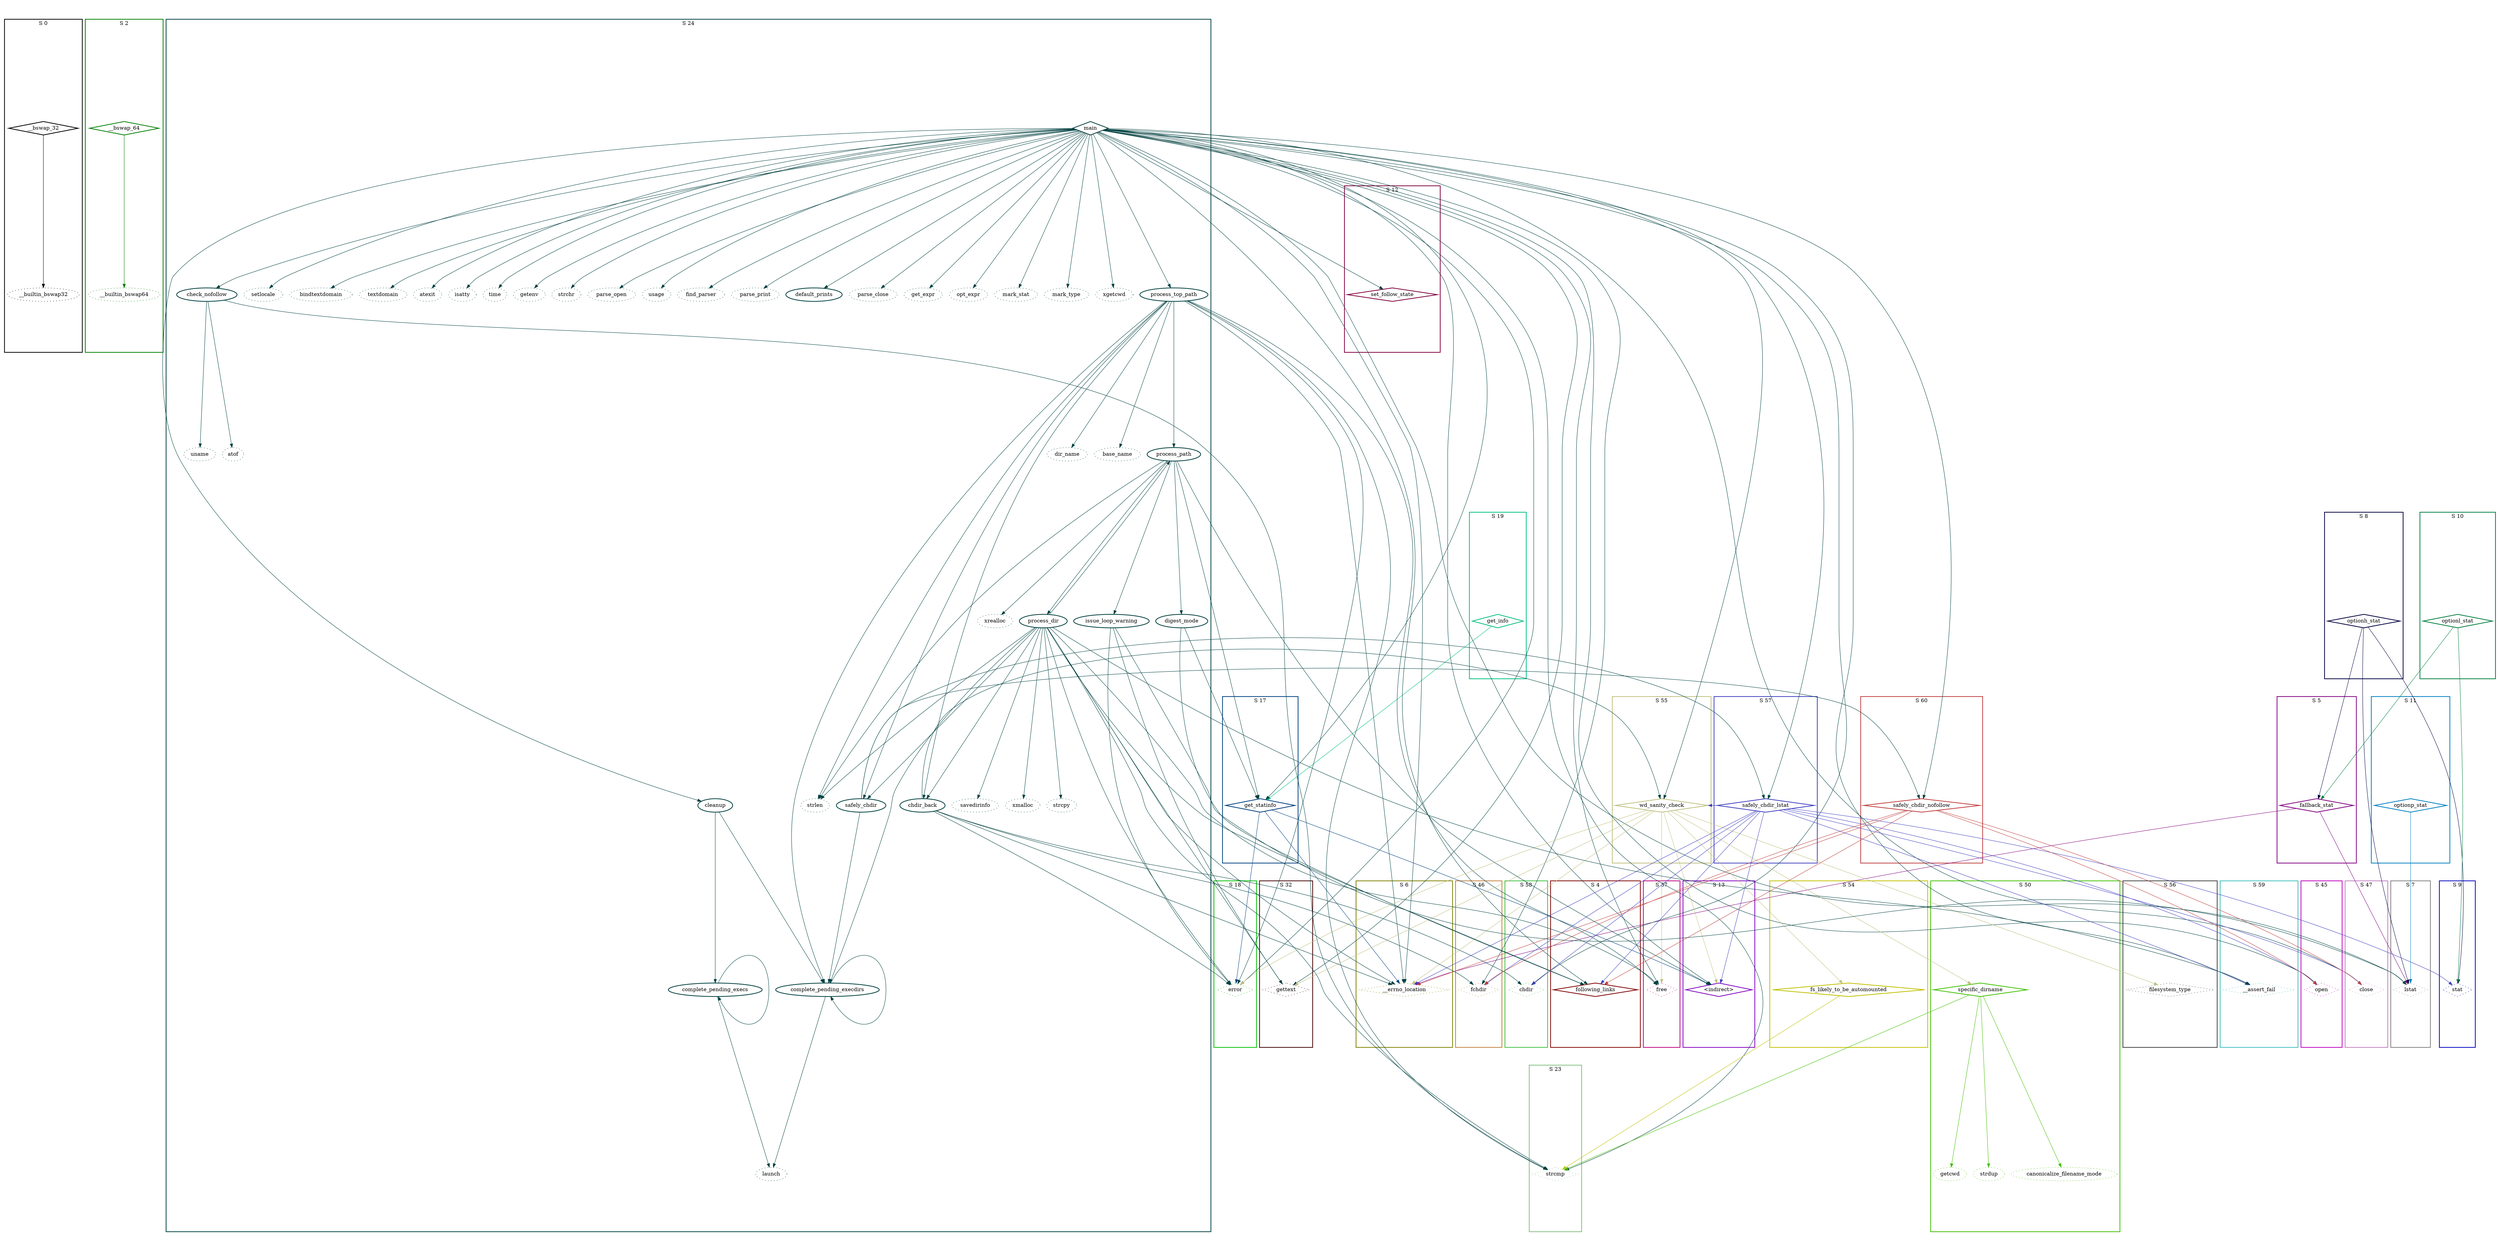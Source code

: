 digraph G {
  ratio=0.500000;
  "UV __bswap_32 (0)" [shape=diamond, label="__bswap_32", color="#000000",
                       style=bold];
  "UV __builtin_bswap32 (1)" [label="__builtin_bswap32", color="#000000",
                              style=dotted];
  "UV __bswap_64 (2)" [shape=diamond, label="__bswap_64", color="#008000",
                       style=bold];
  "UV __builtin_bswap64 (3)" [label="__builtin_bswap64", color="#008000",
                              style=dotted];
  "UV following_links (4)" [shape=diamond, label="following_links",
                            color="#800000", style=bold];
  "UV fallback_stat (5)" [shape=diamond, label="fallback_stat",
                          color="#800080", style=bold];
  "UV __errno_location (6)" [shape=diamond, label="__errno_location",
                             color="#808000", style=dotted];
  "UV lstat (7)" [shape=diamond, label="lstat", color="#808080", style=dotted];
  "UV optionh_stat (8)" [shape=diamond, label="optionh_stat",
                         color="#000040", style=bold];
  "UV stat (9)" [shape=diamond, label="stat", color="#0000C0", style=dotted];
  "UV optionl_stat (10)" [shape=diamond, label="optionl_stat",
                          color="#008040", style=bold];
  "UV optionp_stat (11)" [shape=diamond, label="optionp_stat",
                          color="#0080C0", style=bold];
  "UV set_follow_state (12)" [shape=diamond, label="set_follow_state",
                              color="#800040", style=bold];
  "UV <indirect> (13)" [shape=diamond, label="<indirect>", color="#8000C0",
                        style=bold];
  "UV cleanup (14)" [label="cleanup", color="#004040", style=bold];
  "UV complete_pending_execs (15)" [label="complete_pending_execs",
                                    color="#004040", style=bold];
  "UV complete_pending_execdirs (16)" [label="complete_pending_execdirs",
                                       color="#004040", style=bold];
  "UV get_statinfo (17)" [shape=diamond, label="get_statinfo",
                          color="#004080", style=bold];
  "UV error (18)" [shape=diamond, label="error", color="#00C000",
                   style=dotted];
  "UV get_info (19)" [shape=diamond, label="get_info", color="#00C080",
                      style=bold];
  "UV check_nofollow (20)" [label="check_nofollow", color="#004040",
                            style=bold];
  "UV uname (21)" [label="uname", color="#004040", style=dotted];
  "UV atof (22)" [label="atof", color="#004040", style=dotted];
  "UV strcmp (23)" [shape=diamond, label="strcmp", color="#80C080",
                    style=dotted];
  "UV main (24)" [shape=diamond, label="main", color="#004040", style=bold];
  "UV setlocale (25)" [label="setlocale", color="#004040", style=dotted];
  "UV bindtextdomain (26)" [label="bindtextdomain", color="#004040",
                            style=dotted];
  "UV textdomain (27)" [label="textdomain", color="#004040", style=dotted];
  "UV atexit (28)" [label="atexit", color="#004040", style=dotted];
  "UV isatty (29)" [label="isatty", color="#004040", style=dotted];
  "UV time (30)" [label="time", color="#004040", style=dotted];
  "UV getenv (31)" [label="getenv", color="#004040", style=dotted];
  "UV gettext (32)" [shape=diamond, label="gettext", color="#400000",
                     style=dotted];
  "UV strchr (33)" [label="strchr", color="#004040", style=dotted];
  "UV parse_open (34)" [label="parse_open", color="#004040", style=dotted];
  "UV usage (35)" [label="usage", color="#004040", style=dotted];
  "UV find_parser (36)" [label="find_parser", color="#004040", style=dotted];
  "UV free (37)" [shape=diamond, label="free", color="#C00080", style=dotted];
  "UV parse_print (38)" [label="parse_print", color="#004040", style=dotted];
  "UV default_prints (39)" [label="default_prints", color="#004040",
                            style=bold];
  "UV parse_close (40)" [label="parse_close", color="#004040", style=dotted];
  "UV get_expr (41)" [label="get_expr", color="#004040", style=dotted];
  "UV opt_expr (42)" [label="opt_expr", color="#004040", style=dotted];
  "UV mark_stat (43)" [label="mark_stat", color="#004040", style=dotted];
  "UV mark_type (44)" [label="mark_type", color="#004040", style=dotted];
  "UV open (45)" [shape=diamond, label="open", color="#C000C0", style=dotted];
  "UV fchdir (46)" [shape=diamond, label="fchdir", color="#C08040",
                    style=dotted];
  "UV close (47)" [shape=diamond, label="close", color="#C080C0",
                   style=dotted];
  "UV xgetcwd (48)" [label="xgetcwd", color="#004040", style=dotted];
  "UV process_top_path (49)" [label="process_top_path", color="#004040",
                              style=bold];
  "UV specific_dirname (50)" [shape=diamond, label="specific_dirname",
                              color="#40C000", style=bold];
  "UV getcwd (51)" [label="getcwd", color="#40C000", style=dotted];
  "UV strdup (52)" [label="strdup", color="#40C000", style=dotted];
  "UV canonicalize_filename_mode (53)" [label="canonicalize_filename_mode",
                                        color="#40C000", style=dotted];
  "UV fs_likely_to_be_automounted (54)" [shape=diamond,
                                         label="fs_likely_to_be_automounted",
                                         color="#C0C000", style=bold];
  "UV wd_sanity_check (55)" [shape=diamond, label="wd_sanity_check",
                             color="#C0C080", style=bold];
  "UV filesystem_type (56)" [shape=diamond, label="filesystem_type",
                             color="#404040", style=dotted];
  "UV safely_chdir_lstat (57)" [shape=diamond, label="safely_chdir_lstat",
                                color="#4040C0", style=bold];
  "UV chdir (58)" [shape=diamond, label="chdir", color="#40C040",
                   style=dotted];
  "UV __assert_fail (59)" [shape=diamond, label="__assert_fail",
                           color="#40C0C0", style=dotted];
  "UV safely_chdir_nofollow (60)" [shape=diamond,
                                   label="safely_chdir_nofollow",
                                   color="#C04040", style=bold];
  "UV safely_chdir (61)" [label="safely_chdir", color="#004040", style=bold];
  "UV chdir_back (62)" [label="chdir_back", color="#004040", style=bold];
  "UV dir_name (63)" [label="dir_name", color="#004040", style=dotted];
  "UV base_name (64)" [label="base_name", color="#004040", style=dotted];
  "UV strlen (65)" [label="strlen", color="#004040", style=dotted];
  "UV process_path (66)" [label="process_path", color="#004040", style=bold];
  "UV issue_loop_warning (67)" [label="issue_loop_warning", color="#004040",
                                style=bold];
  "UV digest_mode (68)" [label="digest_mode", color="#004040", style=bold];
  "UV xrealloc (69)" [label="xrealloc", color="#004040", style=dotted];
  "UV process_dir (70)" [label="process_dir", color="#004040", style=bold];
  "UV launch (71)" [label="launch", color="#004040", style=dotted];
  "UV savedirinfo (72)" [label="savedirinfo", color="#004040", style=dotted];
  "UV xmalloc (73)" [label="xmalloc", color="#004040", style=dotted];
  "UV strcpy (74)" [label="strcpy", color="#004040", style=dotted];
  
  subgraph cluster_0 { label="S 0";
    color="#000000";
    style=bold;
    "UV __builtin_bswap32 (1)";"UV __bswap_32 (0)"; };
  subgraph cluster_37 { label="S 37";
    color="#C00080";
    style=bold;
    "UV free (37)"; };
  subgraph cluster_10 { label="S 10";
    color="#008040";
    style=bold;
    "UV optionl_stat (10)"; };
  subgraph cluster_50 { label="S 50";
    color="#40C000";
    style=bold;
    "UV canonicalize_filename_mode (53)";"UV strdup (52)";"UV getcwd (51)";"UV specific_dirname (50)"; };
  subgraph cluster_2 { label="S 2";
    color="#008000";
    style=bold;
    "UV __builtin_bswap64 (3)";"UV __bswap_64 (2)"; };
  subgraph cluster_11 { label="S 11";
    color="#0080C0";
    style=bold;
    "UV optionp_stat (11)"; };
  subgraph cluster_45 { label="S 45";
    color="#C000C0";
    style=bold;
    "UV open (45)"; };
  subgraph cluster_12 { label="S 12";
    color="#800040";
    style=bold;
    "UV set_follow_state (12)"; };
  subgraph cluster_46 { label="S 46";
    color="#C08040";
    style=bold;
    "UV fchdir (46)"; };
  subgraph cluster_4 { label="S 4";
    color="#800000";
    style=bold;
    "UV following_links (4)"; };
  subgraph cluster_13 { label="S 13";
    color="#8000C0";
    style=bold;
    "UV <indirect> (13)"; };
  subgraph cluster_47 { label="S 47";
    color="#C080C0";
    style=bold;
    "UV close (47)"; };
  subgraph cluster_5 { label="S 5";
    color="#800080";
    style=bold;
    "UV fallback_stat (5)"; };
  subgraph cluster_60 { label="S 60";
    color="#C04040";
    style=bold;
    "UV safely_chdir_nofollow (60)"; };
  subgraph cluster_54 { label="S 54";
    color="#C0C000";
    style=bold;
    "UV fs_likely_to_be_automounted (54)"; };
  subgraph cluster_6 { label="S 6";
    color="#808000";
    style=bold;
    "UV __errno_location (6)"; };
  subgraph cluster_55 { label="S 55";
    color="#C0C080";
    style=bold;
    "UV wd_sanity_check (55)"; };
  subgraph cluster_7 { label="S 7";
    color="#808080";
    style=bold;
    "UV lstat (7)"; };
  subgraph cluster_56 { label="S 56";
    color="#404040";
    style=bold;
    "UV filesystem_type (56)"; };
  subgraph cluster_23 { label="S 23";
    color="#80C080";
    style=bold;
    "UV strcmp (23)"; };
  subgraph cluster_17 { label="S 17";
    color="#004080";
    style=bold;
    "UV get_statinfo (17)"; };
  subgraph cluster_8 { label="S 8";
    color="#000040";
    style=bold;
    "UV optionh_stat (8)"; };
  subgraph cluster_57 { label="S 57";
    color="#4040C0";
    style=bold;
    "UV safely_chdir_lstat (57)"; };
  subgraph cluster_24 { label="S 24";
    color="#004040";
    style=bold;
    "UV strcpy (74)";"UV xmalloc (73)";"UV savedirinfo (72)";"UV launch (71)";"UV process_dir (70)";"UV xrealloc (69)";"UV digest_mode (68)";"UV issue_loop_warning (67)";"UV process_path (66)";"UV strlen (65)";"UV base_name (64)";"UV dir_name (63)";"UV chdir_back (62)";"UV safely_chdir (61)";"UV process_top_path (49)";"UV xgetcwd (48)";"UV mark_type (44)";"UV mark_stat (43)";"UV opt_expr (42)";"UV get_expr (41)";"UV parse_close (40)";"UV default_prints (39)";"UV parse_print (38)";"UV find_parser (36)";"UV usage (35)";"UV parse_open (34)";"UV strchr (33)";"UV getenv (31)";"UV time (30)";"UV isatty (29)";"UV atexit (28)";"UV textdomain (27)";"UV bindtextdomain (26)";"UV setlocale (25)";"UV main (24)";"UV atof (22)";"UV uname (21)";"UV check_nofollow (20)";"UV complete_pending_execdirs (16)";"UV complete_pending_execs (15)";"UV cleanup (14)"; };
  subgraph cluster_9 { label="S 9";
    color="#0000C0";
    style=bold;
    "UV stat (9)"; };
  subgraph cluster_18 { label="S 18";
    color="#00C000";
    style=bold;
    "UV error (18)"; };
  subgraph cluster_58 { label="S 58";
    color="#40C040";
    style=bold;
    "UV chdir (58)"; };
  subgraph cluster_19 { label="S 19";
    color="#00C080";
    style=bold;
    "UV get_info (19)"; };
  subgraph cluster_59 { label="S 59";
    color="#40C0C0";
    style=bold;
    "UV __assert_fail (59)"; };
  subgraph cluster_32 { label="S 32";
    color="#400000";
    style=bold;
    "UV gettext (32)"; };
  
  "UV __bswap_32 (0)" -> "UV __builtin_bswap32 (1)" [color="#000000"];
  "UV __bswap_64 (2)" -> "UV __builtin_bswap64 (3)" [color="#008000"];
  "UV fallback_stat (5)" -> "UV __errno_location (6)" [color="#800080"];
  "UV fallback_stat (5)" -> "UV lstat (7)" [color="#800080"];
  "UV optionh_stat (8)" -> "UV fallback_stat (5)" [color="#000040"];
  "UV optionh_stat (8)" -> "UV lstat (7)" [color="#000040"];
  "UV optionh_stat (8)" -> "UV stat (9)" [color="#000040"];
  "UV optionl_stat (10)" -> "UV fallback_stat (5)" [color="#008040"];
  "UV optionl_stat (10)" -> "UV stat (9)" [color="#008040"];
  "UV optionp_stat (11)" -> "UV lstat (7)" [color="#0080C0"];
  "UV cleanup (14)" -> "UV complete_pending_execs (15)" [color="#004040"];
  "UV cleanup (14)" -> "UV complete_pending_execdirs (16)" [color="#004040"];
  "UV complete_pending_execs (15)" -> "UV complete_pending_execs (15)" [
  color="#004040"];
  "UV complete_pending_execs (15)" -> "UV launch (71)" [color="#004040"];
  "UV complete_pending_execdirs (16)" -> "UV complete_pending_execdirs (16)" [
  color="#004040"];
  "UV complete_pending_execdirs (16)" -> "UV launch (71)" [color="#004040"];
  "UV get_statinfo (17)" -> "UV __errno_location (6)" [color="#004080"];
  "UV get_statinfo (17)" -> "UV <indirect> (13)" [color="#004080"];
  "UV get_statinfo (17)" -> "UV error (18)" [color="#004080"];
  "UV get_info (19)" -> "UV get_statinfo (17)" [color="#00C080"];
  "UV check_nofollow (20)" -> "UV uname (21)" [color="#004040"];
  "UV check_nofollow (20)" -> "UV atof (22)" [color="#004040"];
  "UV check_nofollow (20)" -> "UV strcmp (23)" [color="#004040"];
  "UV main (24)" -> "UV following_links (4)" [color="#004040"];
  "UV main (24)" -> "UV __errno_location (6)" [color="#004040"];
  "UV main (24)" -> "UV lstat (7)" [color="#004040"];
  "UV main (24)" -> "UV set_follow_state (12)" [color="#004040"];
  "UV main (24)" -> "UV <indirect> (13)" [color="#004040"];
  "UV main (24)" -> "UV cleanup (14)" [color="#004040"];
  "UV main (24)" -> "UV get_statinfo (17)" [color="#004040"];
  "UV main (24)" -> "UV error (18)" [color="#004040"];
  "UV main (24)" -> "UV check_nofollow (20)" [color="#004040"];
  "UV main (24)" -> "UV strcmp (23)" [color="#004040"];
  "UV main (24)" -> "UV setlocale (25)" [color="#004040"];
  "UV main (24)" -> "UV bindtextdomain (26)" [color="#004040"];
  "UV main (24)" -> "UV textdomain (27)" [color="#004040"];
  "UV main (24)" -> "UV atexit (28)" [color="#004040"];
  "UV main (24)" -> "UV isatty (29)" [color="#004040"];
  "UV main (24)" -> "UV time (30)" [color="#004040"];
  "UV main (24)" -> "UV getenv (31)" [color="#004040"];
  "UV main (24)" -> "UV gettext (32)" [color="#004040"];
  "UV main (24)" -> "UV strchr (33)" [color="#004040"];
  "UV main (24)" -> "UV parse_open (34)" [color="#004040"];
  "UV main (24)" -> "UV usage (35)" [color="#004040"];
  "UV main (24)" -> "UV find_parser (36)" [color="#004040"];
  "UV main (24)" -> "UV free (37)" [color="#004040"];
  "UV main (24)" -> "UV parse_print (38)" [color="#004040"];
  "UV main (24)" -> "UV default_prints (39)" [color="#004040"];
  "UV main (24)" -> "UV parse_close (40)" [color="#004040"];
  "UV main (24)" -> "UV get_expr (41)" [color="#004040"];
  "UV main (24)" -> "UV opt_expr (42)" [color="#004040"];
  "UV main (24)" -> "UV mark_stat (43)" [color="#004040"];
  "UV main (24)" -> "UV mark_type (44)" [color="#004040"];
  "UV main (24)" -> "UV open (45)" [color="#004040"];
  "UV main (24)" -> "UV fchdir (46)" [color="#004040"];
  "UV main (24)" -> "UV close (47)" [color="#004040"];
  "UV main (24)" -> "UV xgetcwd (48)" [color="#004040"];
  "UV main (24)" -> "UV process_top_path (49)" [color="#004040"];
  "UV main (24)" -> "UV wd_sanity_check (55)" [color="#004040"];
  "UV main (24)" -> "UV safely_chdir_lstat (57)" [color="#004040"];
  "UV main (24)" -> "UV chdir (58)" [color="#004040"];
  "UV main (24)" -> "UV __assert_fail (59)" [color="#004040"];
  "UV main (24)" -> "UV safely_chdir_nofollow (60)" [color="#004040"];
  "UV process_top_path (49)" -> "UV __errno_location (6)" [color="#004040"];
  "UV process_top_path (49)" -> "UV complete_pending_execdirs (16)" [
  color="#004040"];
  "UV process_top_path (49)" -> "UV error (18)" [color="#004040"];
  "UV process_top_path (49)" -> "UV strcmp (23)" [color="#004040"];
  "UV process_top_path (49)" -> "UV free (37)" [color="#004040"];
  "UV process_top_path (49)" -> "UV safely_chdir (61)" [color="#004040"];
  "UV process_top_path (49)" -> "UV chdir_back (62)" [color="#004040"];
  "UV process_top_path (49)" -> "UV dir_name (63)" [color="#004040"];
  "UV process_top_path (49)" -> "UV base_name (64)" [color="#004040"];
  "UV process_top_path (49)" -> "UV strlen (65)" [color="#004040"];
  "UV process_top_path (49)" -> "UV process_path (66)" [color="#004040"];
  "UV specific_dirname (50)" -> "UV strcmp (23)" [color="#40C000"];
  "UV specific_dirname (50)" -> "UV getcwd (51)" [color="#40C000"];
  "UV specific_dirname (50)" -> "UV strdup (52)" [color="#40C000"];
  "UV specific_dirname (50)" -> "UV canonicalize_filename_mode (53)" [
  color="#40C000"];
  "UV fs_likely_to_be_automounted (54)" -> "UV strcmp (23)" [color="#C0C000"];
  "UV wd_sanity_check (55)" -> "UV __errno_location (6)" [color="#C0C080"];
  "UV wd_sanity_check (55)" -> "UV <indirect> (13)" [color="#C0C080"];
  "UV wd_sanity_check (55)" -> "UV error (18)" [color="#C0C080"];
  "UV wd_sanity_check (55)" -> "UV gettext (32)" [color="#C0C080"];
  "UV wd_sanity_check (55)" -> "UV free (37)" [color="#C0C080"];
  "UV wd_sanity_check (55)" -> "UV specific_dirname (50)" [color="#C0C080"];
  "UV wd_sanity_check (55)" -> "UV fs_likely_to_be_automounted (54)" [
  color="#C0C080"];
  "UV wd_sanity_check (55)" -> "UV filesystem_type (56)" [color="#C0C080"];
  "UV safely_chdir_lstat (57)" -> "UV following_links (4)" [color="#4040C0"];
  "UV safely_chdir_lstat (57)" -> "UV __errno_location (6)" [color="#4040C0"];
  "UV safely_chdir_lstat (57)" -> "UV stat (9)" [color="#4040C0"];
  "UV safely_chdir_lstat (57)" -> "UV <indirect> (13)" [color="#4040C0"];
  "UV safely_chdir_lstat (57)" -> "UV open (45)" [color="#4040C0"];
  "UV safely_chdir_lstat (57)" -> "UV fchdir (46)" [color="#4040C0"];
  "UV safely_chdir_lstat (57)" -> "UV close (47)" [color="#4040C0"];
  "UV safely_chdir_lstat (57)" -> "UV wd_sanity_check (55)" [color="#4040C0"];
  "UV safely_chdir_lstat (57)" -> "UV chdir (58)" [color="#4040C0"];
  "UV safely_chdir_lstat (57)" -> "UV __assert_fail (59)" [color="#4040C0"];
  "UV safely_chdir_nofollow (60)" -> "UV following_links (4)" [color="#C04040"];
  "UV safely_chdir_nofollow (60)" -> "UV __errno_location (6)" [color="#C04040"];
  "UV safely_chdir_nofollow (60)" -> "UV open (45)" [color="#C04040"];
  "UV safely_chdir_nofollow (60)" -> "UV fchdir (46)" [color="#C04040"];
  "UV safely_chdir_nofollow (60)" -> "UV close (47)" [color="#C04040"];
  "UV safely_chdir (61)" -> "UV complete_pending_execdirs (16)" [color="#004040"];
  "UV safely_chdir (61)" -> "UV safely_chdir_lstat (57)" [color="#004040"];
  "UV safely_chdir (61)" -> "UV safely_chdir_nofollow (60)" [color="#004040"];
  "UV chdir_back (62)" -> "UV __errno_location (6)" [color="#004040"];
  "UV chdir_back (62)" -> "UV error (18)" [color="#004040"];
  "UV chdir_back (62)" -> "UV fchdir (46)" [color="#004040"];
  "UV chdir_back (62)" -> "UV wd_sanity_check (55)" [color="#004040"];
  "UV chdir_back (62)" -> "UV chdir (58)" [color="#004040"];
  "UV process_path (66)" -> "UV <indirect> (13)" [color="#004040"];
  "UV process_path (66)" -> "UV get_statinfo (17)" [color="#004040"];
  "UV process_path (66)" -> "UV strlen (65)" [color="#004040"];
  "UV process_path (66)" -> "UV issue_loop_warning (67)" [color="#004040"];
  "UV process_path (66)" -> "UV digest_mode (68)" [color="#004040"];
  "UV process_path (66)" -> "UV xrealloc (69)" [color="#004040"];
  "UV process_path (66)" -> "UV process_dir (70)" [color="#004040"];
  "UV issue_loop_warning (67)" -> "UV lstat (7)" [color="#004040"];
  "UV issue_loop_warning (67)" -> "UV error (18)" [color="#004040"];
  "UV issue_loop_warning (67)" -> "UV gettext (32)" [color="#004040"];
  "UV digest_mode (68)" -> "UV following_links (4)" [color="#004040"];
  "UV digest_mode (68)" -> "UV get_statinfo (17)" [color="#004040"];
  "UV process_dir (70)" -> "UV following_links (4)" [color="#004040"];
  "UV process_dir (70)" -> "UV __errno_location (6)" [color="#004040"];
  "UV process_dir (70)" -> "UV complete_pending_execdirs (16)" [color="#004040"];
  "UV process_dir (70)" -> "UV error (18)" [color="#004040"];
  "UV process_dir (70)" -> "UV strcmp (23)" [color="#004040"];
  "UV process_dir (70)" -> "UV gettext (32)" [color="#004040"];
  "UV process_dir (70)" -> "UV free (37)" [color="#004040"];
  "UV process_dir (70)" -> "UV __assert_fail (59)" [color="#004040"];
  "UV process_dir (70)" -> "UV safely_chdir (61)" [color="#004040"];
  "UV process_dir (70)" -> "UV chdir_back (62)" [color="#004040"];
  "UV process_dir (70)" -> "UV strlen (65)" [color="#004040"];
  "UV process_dir (70)" -> "UV process_path (66)" [color="#004040"];
  "UV process_dir (70)" -> "UV savedirinfo (72)" [color="#004040"];
  "UV process_dir (70)" -> "UV xmalloc (73)" [color="#004040"];
  "UV process_dir (70)" -> "UV strcpy (74)" [color="#004040"];
  
  }